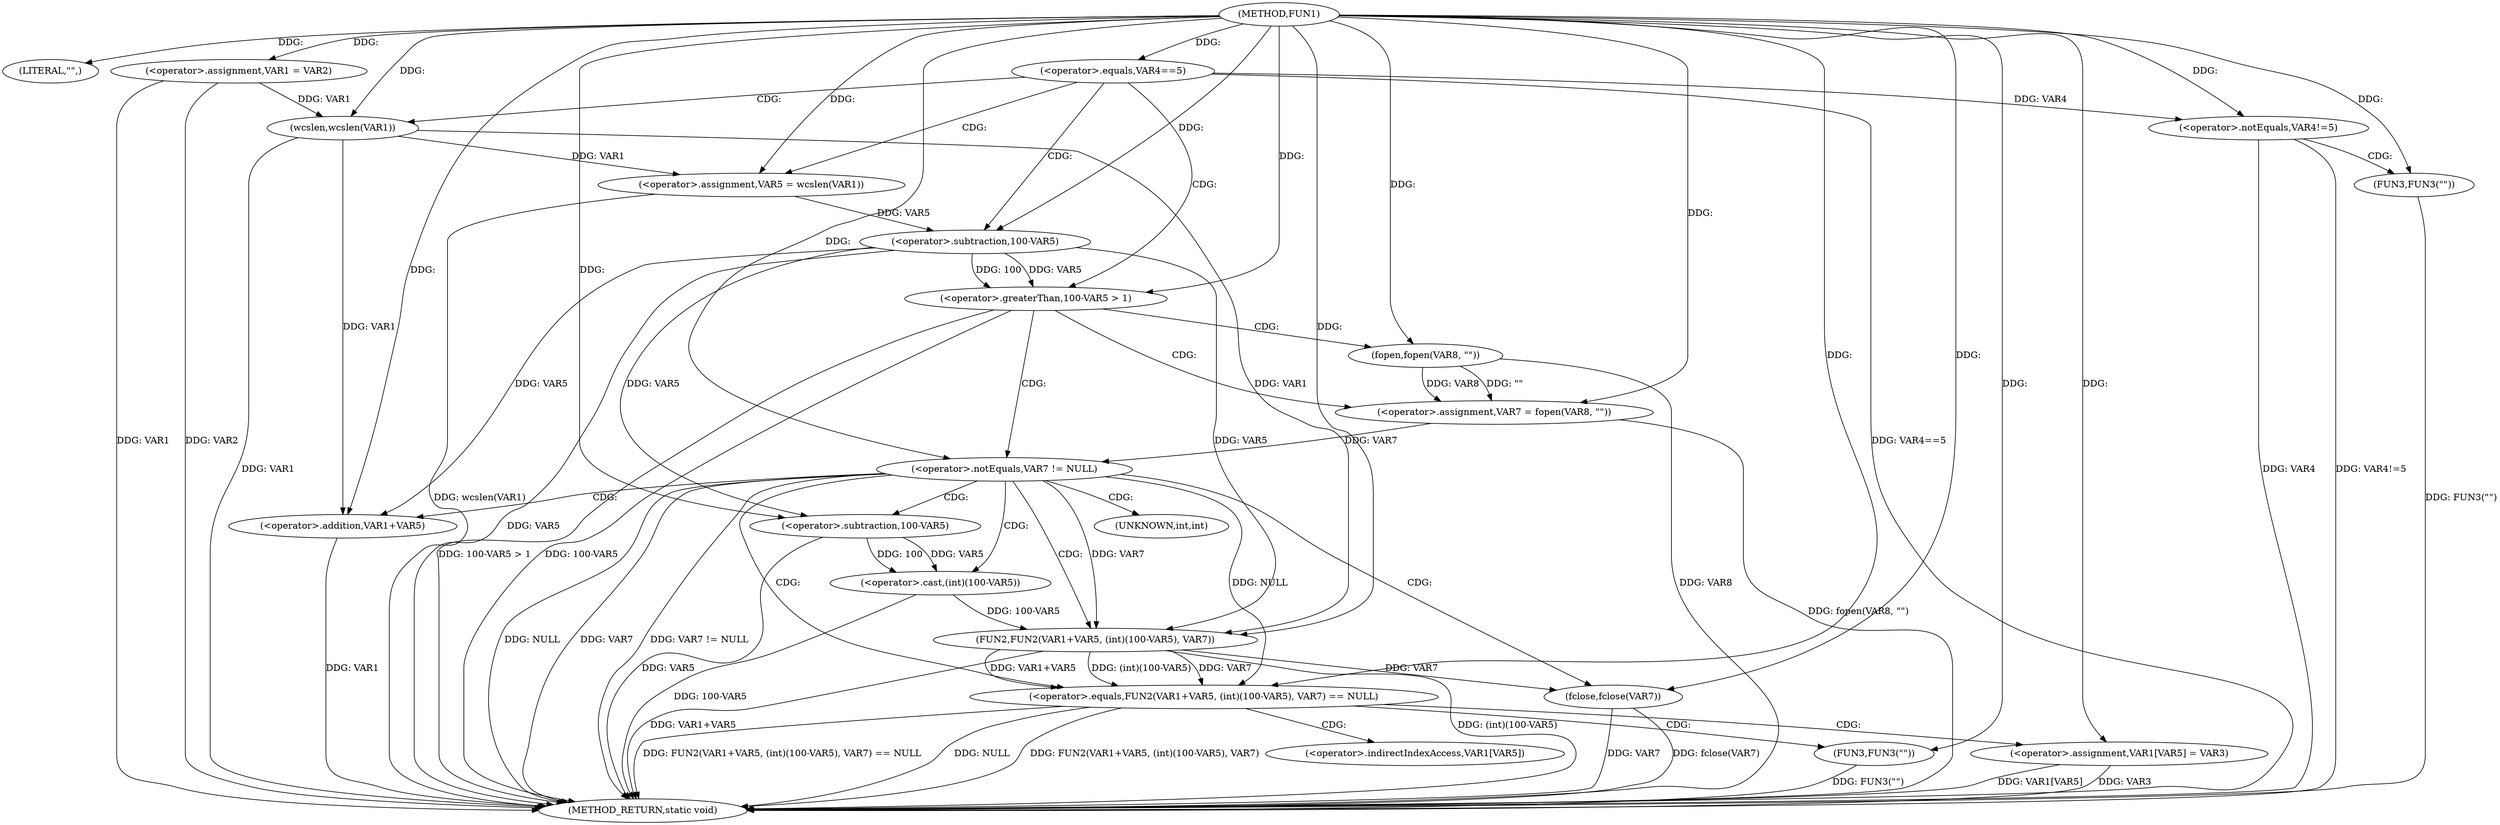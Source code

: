 digraph FUN1 {  
"1000100" [label = "(METHOD,FUN1)" ]
"1000168" [label = "(METHOD_RETURN,static void)" ]
"1000103" [label = "(LITERAL,\"\",)" ]
"1000104" [label = "(<operator>.assignment,VAR1 = VAR2)" ]
"1000108" [label = "(<operator>.equals,VAR4==5)" ]
"1000114" [label = "(<operator>.assignment,VAR5 = wcslen(VAR1))" ]
"1000116" [label = "(wcslen,wcslen(VAR1))" ]
"1000120" [label = "(<operator>.greaterThan,100-VAR5 > 1)" ]
"1000121" [label = "(<operator>.subtraction,100-VAR5)" ]
"1000126" [label = "(<operator>.assignment,VAR7 = fopen(VAR8, \"\"))" ]
"1000128" [label = "(fopen,fopen(VAR8, \"\"))" ]
"1000132" [label = "(<operator>.notEquals,VAR7 != NULL)" ]
"1000137" [label = "(<operator>.equals,FUN2(VAR1+VAR5, (int)(100-VAR5), VAR7) == NULL)" ]
"1000138" [label = "(FUN2,FUN2(VAR1+VAR5, (int)(100-VAR5), VAR7))" ]
"1000139" [label = "(<operator>.addition,VAR1+VAR5)" ]
"1000142" [label = "(<operator>.cast,(int)(100-VAR5))" ]
"1000144" [label = "(<operator>.subtraction,100-VAR5)" ]
"1000150" [label = "(FUN3,FUN3(\"\"))" ]
"1000152" [label = "(<operator>.assignment,VAR1[VAR5] = VAR3)" ]
"1000157" [label = "(fclose,fclose(VAR7))" ]
"1000160" [label = "(<operator>.notEquals,VAR4!=5)" ]
"1000164" [label = "(FUN3,FUN3(\"\"))" ]
"1000143" [label = "(UNKNOWN,int,int)" ]
"1000153" [label = "(<operator>.indirectIndexAccess,VAR1[VAR5])" ]
  "1000116" -> "1000168"  [ label = "DDG: VAR1"] 
  "1000138" -> "1000168"  [ label = "DDG: (int)(100-VAR5)"] 
  "1000108" -> "1000168"  [ label = "DDG: VAR4==5"] 
  "1000157" -> "1000168"  [ label = "DDG: fclose(VAR7)"] 
  "1000104" -> "1000168"  [ label = "DDG: VAR1"] 
  "1000120" -> "1000168"  [ label = "DDG: 100-VAR5"] 
  "1000137" -> "1000168"  [ label = "DDG: NULL"] 
  "1000152" -> "1000168"  [ label = "DDG: VAR1[VAR5]"] 
  "1000132" -> "1000168"  [ label = "DDG: VAR7"] 
  "1000120" -> "1000168"  [ label = "DDG: 100-VAR5 > 1"] 
  "1000150" -> "1000168"  [ label = "DDG: FUN3(\"\")"] 
  "1000144" -> "1000168"  [ label = "DDG: VAR5"] 
  "1000164" -> "1000168"  [ label = "DDG: FUN3(\"\")"] 
  "1000160" -> "1000168"  [ label = "DDG: VAR4!=5"] 
  "1000121" -> "1000168"  [ label = "DDG: VAR5"] 
  "1000132" -> "1000168"  [ label = "DDG: VAR7 != NULL"] 
  "1000138" -> "1000168"  [ label = "DDG: VAR1+VAR5"] 
  "1000139" -> "1000168"  [ label = "DDG: VAR1"] 
  "1000128" -> "1000168"  [ label = "DDG: VAR8"] 
  "1000157" -> "1000168"  [ label = "DDG: VAR7"] 
  "1000142" -> "1000168"  [ label = "DDG: 100-VAR5"] 
  "1000132" -> "1000168"  [ label = "DDG: NULL"] 
  "1000137" -> "1000168"  [ label = "DDG: FUN2(VAR1+VAR5, (int)(100-VAR5), VAR7)"] 
  "1000126" -> "1000168"  [ label = "DDG: fopen(VAR8, \"\")"] 
  "1000152" -> "1000168"  [ label = "DDG: VAR3"] 
  "1000160" -> "1000168"  [ label = "DDG: VAR4"] 
  "1000114" -> "1000168"  [ label = "DDG: wcslen(VAR1)"] 
  "1000137" -> "1000168"  [ label = "DDG: FUN2(VAR1+VAR5, (int)(100-VAR5), VAR7) == NULL"] 
  "1000104" -> "1000168"  [ label = "DDG: VAR2"] 
  "1000100" -> "1000103"  [ label = "DDG: "] 
  "1000100" -> "1000104"  [ label = "DDG: "] 
  "1000100" -> "1000108"  [ label = "DDG: "] 
  "1000116" -> "1000114"  [ label = "DDG: VAR1"] 
  "1000100" -> "1000114"  [ label = "DDG: "] 
  "1000104" -> "1000116"  [ label = "DDG: VAR1"] 
  "1000100" -> "1000116"  [ label = "DDG: "] 
  "1000121" -> "1000120"  [ label = "DDG: 100"] 
  "1000121" -> "1000120"  [ label = "DDG: VAR5"] 
  "1000100" -> "1000121"  [ label = "DDG: "] 
  "1000114" -> "1000121"  [ label = "DDG: VAR5"] 
  "1000100" -> "1000120"  [ label = "DDG: "] 
  "1000128" -> "1000126"  [ label = "DDG: VAR8"] 
  "1000128" -> "1000126"  [ label = "DDG: \"\""] 
  "1000100" -> "1000126"  [ label = "DDG: "] 
  "1000100" -> "1000128"  [ label = "DDG: "] 
  "1000126" -> "1000132"  [ label = "DDG: VAR7"] 
  "1000100" -> "1000132"  [ label = "DDG: "] 
  "1000138" -> "1000137"  [ label = "DDG: VAR1+VAR5"] 
  "1000138" -> "1000137"  [ label = "DDG: (int)(100-VAR5)"] 
  "1000138" -> "1000137"  [ label = "DDG: VAR7"] 
  "1000116" -> "1000138"  [ label = "DDG: VAR1"] 
  "1000100" -> "1000138"  [ label = "DDG: "] 
  "1000121" -> "1000138"  [ label = "DDG: VAR5"] 
  "1000116" -> "1000139"  [ label = "DDG: VAR1"] 
  "1000100" -> "1000139"  [ label = "DDG: "] 
  "1000121" -> "1000139"  [ label = "DDG: VAR5"] 
  "1000142" -> "1000138"  [ label = "DDG: 100-VAR5"] 
  "1000144" -> "1000142"  [ label = "DDG: 100"] 
  "1000144" -> "1000142"  [ label = "DDG: VAR5"] 
  "1000100" -> "1000144"  [ label = "DDG: "] 
  "1000121" -> "1000144"  [ label = "DDG: VAR5"] 
  "1000132" -> "1000138"  [ label = "DDG: VAR7"] 
  "1000132" -> "1000137"  [ label = "DDG: NULL"] 
  "1000100" -> "1000137"  [ label = "DDG: "] 
  "1000100" -> "1000150"  [ label = "DDG: "] 
  "1000100" -> "1000152"  [ label = "DDG: "] 
  "1000138" -> "1000157"  [ label = "DDG: VAR7"] 
  "1000100" -> "1000157"  [ label = "DDG: "] 
  "1000108" -> "1000160"  [ label = "DDG: VAR4"] 
  "1000100" -> "1000160"  [ label = "DDG: "] 
  "1000100" -> "1000164"  [ label = "DDG: "] 
  "1000108" -> "1000121"  [ label = "CDG: "] 
  "1000108" -> "1000116"  [ label = "CDG: "] 
  "1000108" -> "1000120"  [ label = "CDG: "] 
  "1000108" -> "1000114"  [ label = "CDG: "] 
  "1000120" -> "1000126"  [ label = "CDG: "] 
  "1000120" -> "1000132"  [ label = "CDG: "] 
  "1000120" -> "1000128"  [ label = "CDG: "] 
  "1000132" -> "1000143"  [ label = "CDG: "] 
  "1000132" -> "1000142"  [ label = "CDG: "] 
  "1000132" -> "1000137"  [ label = "CDG: "] 
  "1000132" -> "1000139"  [ label = "CDG: "] 
  "1000132" -> "1000144"  [ label = "CDG: "] 
  "1000132" -> "1000157"  [ label = "CDG: "] 
  "1000132" -> "1000138"  [ label = "CDG: "] 
  "1000137" -> "1000153"  [ label = "CDG: "] 
  "1000137" -> "1000152"  [ label = "CDG: "] 
  "1000137" -> "1000150"  [ label = "CDG: "] 
  "1000160" -> "1000164"  [ label = "CDG: "] 
}
